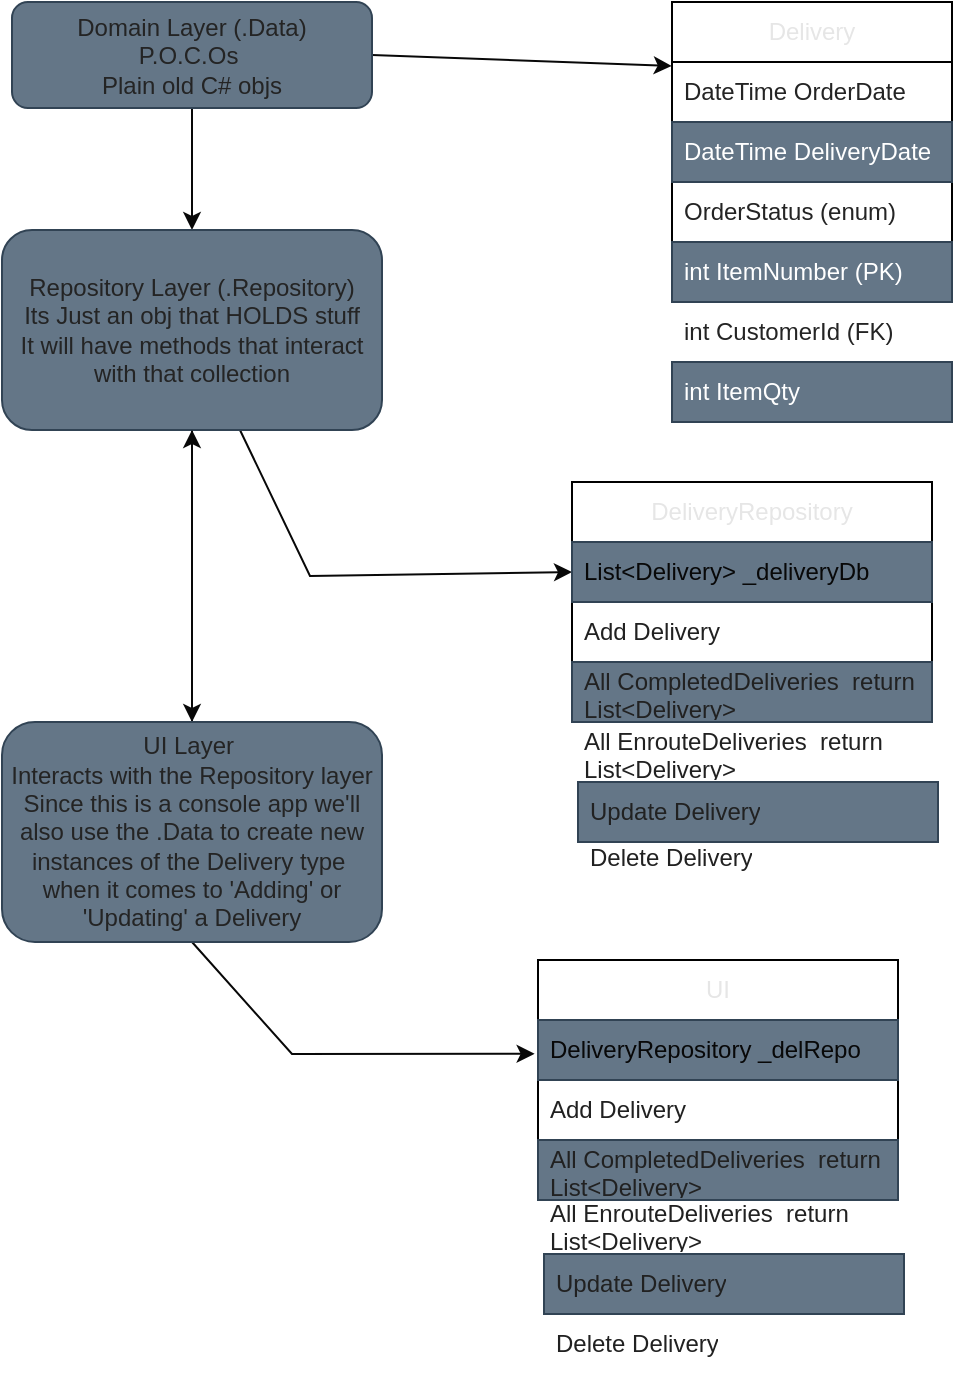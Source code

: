 <mxfile>
    <diagram id="qfxDPEYQZjE9dVqXNwLH" name="Page-1">
        <mxGraphModel dx="750" dy="724" grid="0" gridSize="10" guides="1" tooltips="1" connect="1" arrows="1" fold="1" page="1" pageScale="1" pageWidth="850" pageHeight="1100" background="#ffffff" math="0" shadow="0">
            <root>
                <mxCell id="0"/>
                <mxCell id="1" parent="0"/>
                <mxCell id="11" style="edgeStyle=none;html=1;exitX=1;exitY=0.5;exitDx=0;exitDy=0;entryX=-0.001;entryY=0.067;entryDx=0;entryDy=0;entryPerimeter=0;fontColor=#E6E6E6;strokeColor=#080808;" edge="1" parent="1" source="2" target="4">
                    <mxGeometry relative="1" as="geometry"/>
                </mxCell>
                <mxCell id="22" style="edgeStyle=none;html=1;strokeColor=#080808;fontColor=#212121;entryX=0.5;entryY=0;entryDx=0;entryDy=0;" edge="1" parent="1" source="2" target="12">
                    <mxGeometry relative="1" as="geometry">
                        <mxPoint x="110" y="133.671" as="targetPoint"/>
                    </mxGeometry>
                </mxCell>
                <mxCell id="2" value="&lt;font color=&quot;#242424&quot;&gt;Domain Layer (.Data)&lt;br&gt;P.O.C.Os&amp;nbsp;&lt;br&gt;Plain old C# objs&lt;br&gt;&lt;/font&gt;" style="rounded=1;whiteSpace=wrap;html=1;fillColor=#647687;fontColor=#ffffff;strokeColor=#314354;" vertex="1" parent="1">
                    <mxGeometry x="20" y="60" width="180" height="53" as="geometry"/>
                </mxCell>
                <mxCell id="3" value="&lt;font color=&quot;#e6e6e6&quot;&gt;Delivery&lt;/font&gt;" style="swimlane;fontStyle=0;childLayout=stackLayout;horizontal=1;startSize=30;horizontalStack=0;resizeParent=1;resizeParentMax=0;resizeLast=0;collapsible=1;marginBottom=0;whiteSpace=wrap;html=1;fontColor=#242424;" vertex="1" parent="1">
                    <mxGeometry x="350" y="60" width="140" height="120" as="geometry"/>
                </mxCell>
                <mxCell id="4" value="DateTime OrderDate" style="text;strokeColor=none;fillColor=none;align=left;verticalAlign=middle;spacingLeft=4;spacingRight=4;overflow=hidden;points=[[0,0.5],[1,0.5]];portConstraint=eastwest;rotatable=0;whiteSpace=wrap;html=1;fontColor=#242424;" vertex="1" parent="3">
                    <mxGeometry y="30" width="140" height="30" as="geometry"/>
                </mxCell>
                <mxCell id="7" value="DateTime DeliveryDate" style="text;strokeColor=#314354;fillColor=#647687;align=left;verticalAlign=middle;spacingLeft=4;spacingRight=4;overflow=hidden;points=[[0,0.5],[1,0.5]];portConstraint=eastwest;rotatable=0;whiteSpace=wrap;html=1;fontColor=#ffffff;" vertex="1" parent="3">
                    <mxGeometry y="60" width="140" height="30" as="geometry"/>
                </mxCell>
                <mxCell id="6" value="OrderStatus (enum)" style="text;strokeColor=none;fillColor=none;align=left;verticalAlign=middle;spacingLeft=4;spacingRight=4;overflow=hidden;points=[[0,0.5],[1,0.5]];portConstraint=eastwest;rotatable=0;whiteSpace=wrap;html=1;fontColor=#242424;" vertex="1" parent="3">
                    <mxGeometry y="90" width="140" height="30" as="geometry"/>
                </mxCell>
                <mxCell id="8" value="int ItemNumber (PK)" style="text;strokeColor=#314354;fillColor=#647687;align=left;verticalAlign=middle;spacingLeft=4;spacingRight=4;overflow=hidden;points=[[0,0.5],[1,0.5]];portConstraint=eastwest;rotatable=0;whiteSpace=wrap;html=1;fontColor=#ffffff;" vertex="1" parent="1">
                    <mxGeometry x="350" y="180" width="140" height="30" as="geometry"/>
                </mxCell>
                <mxCell id="9" value="int CustomerId (FK)" style="text;strokeColor=none;fillColor=none;align=left;verticalAlign=middle;spacingLeft=4;spacingRight=4;overflow=hidden;points=[[0,0.5],[1,0.5]];portConstraint=eastwest;rotatable=0;whiteSpace=wrap;html=1;fontColor=#242424;" vertex="1" parent="1">
                    <mxGeometry x="350" y="210" width="140" height="30" as="geometry"/>
                </mxCell>
                <mxCell id="10" value="int ItemQty" style="text;strokeColor=#314354;fillColor=#647687;align=left;verticalAlign=middle;spacingLeft=4;spacingRight=4;overflow=hidden;points=[[0,0.5],[1,0.5]];portConstraint=eastwest;rotatable=0;whiteSpace=wrap;html=1;fontColor=#ffffff;" vertex="1" parent="1">
                    <mxGeometry x="350" y="240" width="140" height="30" as="geometry"/>
                </mxCell>
                <mxCell id="23" style="edgeStyle=none;html=1;entryX=0;entryY=0.5;entryDx=0;entryDy=0;strokeColor=#080808;fontColor=#212121;rounded=0;" edge="1" parent="1" source="12" target="14">
                    <mxGeometry relative="1" as="geometry">
                        <Array as="points">
                            <mxPoint x="169" y="347"/>
                        </Array>
                    </mxGeometry>
                </mxCell>
                <mxCell id="25" style="edgeStyle=none;rounded=0;html=1;entryX=0.5;entryY=0;entryDx=0;entryDy=0;strokeColor=#080808;fontColor=#212121;" edge="1" parent="1" source="12" target="24">
                    <mxGeometry relative="1" as="geometry"/>
                </mxCell>
                <mxCell id="12" value="&lt;font color=&quot;#242424&quot;&gt;Repository Layer (.Repository)&lt;br&gt;Its Just an obj that HOLDS stuff&lt;br&gt;It will have methods that interact with that collection&lt;br&gt;&lt;/font&gt;" style="rounded=1;whiteSpace=wrap;html=1;fillColor=#647687;fontColor=#ffffff;strokeColor=#314354;" vertex="1" parent="1">
                    <mxGeometry x="15" y="174" width="190" height="100" as="geometry"/>
                </mxCell>
                <mxCell id="13" value="DeliveryRepository" style="swimlane;fontStyle=0;childLayout=stackLayout;horizontal=1;startSize=30;horizontalStack=0;resizeParent=1;resizeParentMax=0;resizeLast=0;collapsible=1;marginBottom=0;whiteSpace=wrap;html=1;fontColor=#E6E6E6;" vertex="1" parent="1">
                    <mxGeometry x="300" y="300" width="180" height="120" as="geometry"/>
                </mxCell>
                <mxCell id="14" value="&lt;font color=&quot;#080808&quot;&gt;List&amp;lt;Delivery&amp;gt; _deliveryDb&lt;/font&gt;" style="text;strokeColor=#314354;fillColor=#647687;align=left;verticalAlign=middle;spacingLeft=4;spacingRight=4;overflow=hidden;points=[[0,0.5],[1,0.5]];portConstraint=eastwest;rotatable=0;whiteSpace=wrap;html=1;fontColor=#ffffff;" vertex="1" parent="13">
                    <mxGeometry y="30" width="180" height="30" as="geometry"/>
                </mxCell>
                <mxCell id="15" value="&lt;span style=&quot;color: rgb(33, 33, 33);&quot;&gt;Add Delivery&lt;/span&gt;" style="text;strokeColor=none;fillColor=none;align=left;verticalAlign=middle;spacingLeft=4;spacingRight=4;overflow=hidden;points=[[0,0.5],[1,0.5]];portConstraint=eastwest;rotatable=0;whiteSpace=wrap;html=1;fontColor=#E6E6E6;" vertex="1" parent="13">
                    <mxGeometry y="60" width="180" height="30" as="geometry"/>
                </mxCell>
                <mxCell id="17" value="&lt;span style=&quot;color: rgb(33, 33, 33);&quot;&gt;All CompletedDeliveries&amp;nbsp; return List&amp;lt;Delivery&amp;gt;&lt;/span&gt;" style="text;strokeColor=#314354;fillColor=#647687;align=left;verticalAlign=middle;spacingLeft=4;spacingRight=4;overflow=hidden;points=[[0,0.5],[1,0.5]];portConstraint=eastwest;rotatable=0;whiteSpace=wrap;html=1;fontColor=#ffffff;" vertex="1" parent="13">
                    <mxGeometry y="90" width="180" height="30" as="geometry"/>
                </mxCell>
                <mxCell id="18" value="&lt;span style=&quot;color: rgb(33, 33, 33);&quot;&gt;All EnrouteDeliveries&amp;nbsp; return List&amp;lt;Delivery&amp;gt;&lt;/span&gt;" style="text;strokeColor=none;fillColor=none;align=left;verticalAlign=middle;spacingLeft=4;spacingRight=4;overflow=hidden;points=[[0,0.5],[1,0.5]];portConstraint=eastwest;rotatable=0;whiteSpace=wrap;html=1;fontColor=#E6E6E6;" vertex="1" parent="1">
                    <mxGeometry x="300" y="420" width="180" height="30" as="geometry"/>
                </mxCell>
                <mxCell id="20" value="&lt;span style=&quot;color: rgb(33, 33, 33);&quot;&gt;Update Delivery&lt;/span&gt;&lt;span style=&quot;color: rgba(0, 0, 0, 0); font-family: monospace; font-size: 0px;&quot;&gt;%3CmxGraphModel%3E%3Croot%3E%3CmxCell%20id%3D%220%22%2F%3E%3CmxCell%20id%3D%221%22%20parent%3D%220%22%2F%3E%3CmxCell%20id%3D%222%22%20value%3D%22%26lt%3Bspan%20style%3D%26quot%3Bcolor%3A%20rgb(33%2C%2033%2C%2033)%3B%26quot%3B%26gt%3BAll%20EnrouteDeliveries%26amp%3Bnbsp%3B%20return%20List%26amp%3Blt%3BDelivery%26amp%3Bgt%3B%26lt%3B%2Fspan%26gt%3B%22%20style%3D%22text%3BstrokeColor%3Dnone%3BfillColor%3Dnone%3Balign%3Dleft%3BverticalAlign%3Dmiddle%3BspacingLeft%3D4%3BspacingRight%3D4%3Boverflow%3Dhidden%3Bpoints%3D%5B%5B0%2C0.5%5D%2C%5B1%2C0.5%5D%5D%3BportConstraint%3Deastwest%3Brotatable%3D0%3BwhiteSpace%3Dwrap%3Bhtml%3D1%3BfontColor%3D%23E6E6E6%3B%22%20vertex%3D%221%22%20parent%3D%221%22%3E%3CmxGeometry%20x%3D%22300%22%20y%3D%22420%22%20width%3D%22180%22%20height%3D%2230%22%20as%3D%22geometry%22%2F%3E%3C%2FmxCell%3E%3C%2Froot%3E%3C%2FmxGraphModel%3E&lt;/span&gt;&lt;span style=&quot;color: rgb(33, 33, 33);&quot;&gt;&lt;br&gt;&lt;/span&gt;" style="text;strokeColor=#314354;fillColor=#647687;align=left;verticalAlign=middle;spacingLeft=4;spacingRight=4;overflow=hidden;points=[[0,0.5],[1,0.5]];portConstraint=eastwest;rotatable=0;whiteSpace=wrap;html=1;fontColor=#ffffff;" vertex="1" parent="1">
                    <mxGeometry x="303" y="450" width="180" height="30" as="geometry"/>
                </mxCell>
                <mxCell id="21" value="&lt;span style=&quot;color: rgb(33, 33, 33);&quot;&gt;Delete Delivery&lt;/span&gt;&lt;span style=&quot;color: rgba(0, 0, 0, 0); font-family: monospace; font-size: 0px;&quot;&gt;%3CmxGraphModel%3E%3Croot%3E%3CmxCell%20id%3D%220%22%2F%3E%3CmxCell%20id%3D%221%22%20parent%3D%220%22%2F%3E%3CmxCell%20id%3D%222%22%20value%3D%22%26lt%3Bspan%20style%3D%26quot%3Bcolor%3A%20rgb(33%2C%2033%2C%2033)%3B%26quot%3B%26gt%3BAll%20EnrouteDeliveries%26amp%3Bnbsp%3B%20return%20List%26amp%3Blt%3BDelivery%26amp%3Bgt%3B%26lt%3B%2Fspan%26gt%3B%22%20style%3D%22text%3BstrokeColor%3Dnone%3BfillColor%3Dnone%3Balign%3Dleft%3BverticalAlign%3Dmiddle%3BspacingLeft%3D4%3BspacingRight%3D4%3Boverflow%3Dhidden%3Bpoints%3D%5B%5B0%2C0.5%5D%2C%5B1%2C0.5%5D%5D%3BportConstraint%3Deastwest%3Brotatable%3D0%3BwhiteSpace%3Dwrap%3Bhtml%3D1%3BfontColor%3D%23E6E6E6%3B%22%20vertex%3D%221%22%20parent%3D%221%22%3E%3CmxGeometry%20x%3D%22300%22%20y%3D%22420%22%20width%3D%22180%22%20height%3D%2230%22%20as%3D%22geometry%22%2F%3E%3C%2FmxCell%3E%3C%2Froot%3E%3C%2FmxGraphModel%3E&lt;/span&gt;&lt;span style=&quot;color: rgb(33, 33, 33);&quot;&gt;&lt;br&gt;&lt;/span&gt;" style="text;strokeColor=none;fillColor=none;align=left;verticalAlign=middle;spacingLeft=4;spacingRight=4;overflow=hidden;points=[[0,0.5],[1,0.5]];portConstraint=eastwest;rotatable=0;whiteSpace=wrap;html=1;fontColor=#E6E6E6;" vertex="1" parent="1">
                    <mxGeometry x="303" y="473" width="180" height="30" as="geometry"/>
                </mxCell>
                <mxCell id="30" style="edgeStyle=none;rounded=0;html=1;exitX=0.5;exitY=0;exitDx=0;exitDy=0;entryX=0.5;entryY=1;entryDx=0;entryDy=0;strokeColor=#080808;fontColor=#212121;" edge="1" parent="1" source="24" target="12">
                    <mxGeometry relative="1" as="geometry"/>
                </mxCell>
                <mxCell id="32" style="edgeStyle=none;rounded=0;html=1;exitX=0.5;exitY=1;exitDx=0;exitDy=0;strokeColor=#080808;fontColor=#212121;" edge="1" parent="1" source="24">
                    <mxGeometry relative="1" as="geometry">
                        <mxPoint x="281.315" y="585.887" as="targetPoint"/>
                        <Array as="points">
                            <mxPoint x="160" y="586"/>
                        </Array>
                    </mxGeometry>
                </mxCell>
                <mxCell id="24" value="&lt;font color=&quot;#242424&quot;&gt;UI Layer&amp;nbsp;&lt;br&gt;Interacts with the Repository layer&lt;br&gt;Since this is a console app we'll also use the .Data to create new instances of the Delivery type&amp;nbsp;&lt;br&gt;when it comes to 'Adding' or 'Updating' a Delivery&lt;br&gt;&lt;/font&gt;" style="rounded=1;whiteSpace=wrap;html=1;fillColor=#647687;fontColor=#ffffff;strokeColor=#314354;" vertex="1" parent="1">
                    <mxGeometry x="15" y="420" width="190" height="110" as="geometry"/>
                </mxCell>
                <mxCell id="26" value="UI" style="swimlane;fontStyle=0;childLayout=stackLayout;horizontal=1;startSize=30;horizontalStack=0;resizeParent=1;resizeParentMax=0;resizeLast=0;collapsible=1;marginBottom=0;whiteSpace=wrap;html=1;fontColor=#E6E6E6;" vertex="1" parent="1">
                    <mxGeometry x="283" y="539" width="180" height="120" as="geometry"/>
                </mxCell>
                <mxCell id="27" value="&lt;font color=&quot;#080808&quot;&gt;DeliveryRepository _delRepo&lt;/font&gt;" style="text;strokeColor=#314354;fillColor=#647687;align=left;verticalAlign=middle;spacingLeft=4;spacingRight=4;overflow=hidden;points=[[0,0.5],[1,0.5]];portConstraint=eastwest;rotatable=0;whiteSpace=wrap;html=1;fontColor=#ffffff;" vertex="1" parent="26">
                    <mxGeometry y="30" width="180" height="30" as="geometry"/>
                </mxCell>
                <mxCell id="28" value="&lt;span style=&quot;color: rgb(33, 33, 33);&quot;&gt;Add Delivery&lt;/span&gt;" style="text;strokeColor=none;fillColor=none;align=left;verticalAlign=middle;spacingLeft=4;spacingRight=4;overflow=hidden;points=[[0,0.5],[1,0.5]];portConstraint=eastwest;rotatable=0;whiteSpace=wrap;html=1;fontColor=#E6E6E6;" vertex="1" parent="26">
                    <mxGeometry y="60" width="180" height="30" as="geometry"/>
                </mxCell>
                <mxCell id="29" value="&lt;span style=&quot;color: rgb(33, 33, 33);&quot;&gt;All CompletedDeliveries&amp;nbsp; return List&amp;lt;Delivery&amp;gt;&lt;/span&gt;" style="text;strokeColor=#314354;fillColor=#647687;align=left;verticalAlign=middle;spacingLeft=4;spacingRight=4;overflow=hidden;points=[[0,0.5],[1,0.5]];portConstraint=eastwest;rotatable=0;whiteSpace=wrap;html=1;fontColor=#ffffff;" vertex="1" parent="26">
                    <mxGeometry y="90" width="180" height="30" as="geometry"/>
                </mxCell>
                <mxCell id="33" value="&lt;span style=&quot;color: rgb(33, 33, 33);&quot;&gt;All EnrouteDeliveries&amp;nbsp; return List&amp;lt;Delivery&amp;gt;&lt;/span&gt;" style="text;strokeColor=none;fillColor=none;align=left;verticalAlign=middle;spacingLeft=4;spacingRight=4;overflow=hidden;points=[[0,0.5],[1,0.5]];portConstraint=eastwest;rotatable=0;whiteSpace=wrap;html=1;fontColor=#E6E6E6;" vertex="1" parent="1">
                    <mxGeometry x="283" y="656" width="180" height="30" as="geometry"/>
                </mxCell>
                <mxCell id="34" value="&lt;span style=&quot;color: rgb(33, 33, 33);&quot;&gt;Update Delivery&lt;/span&gt;&lt;span style=&quot;color: rgba(0, 0, 0, 0); font-family: monospace; font-size: 0px;&quot;&gt;%3CmxGraphModel%3E%3Croot%3E%3CmxCell%20id%3D%220%22%2F%3E%3CmxCell%20id%3D%221%22%20parent%3D%220%22%2F%3E%3CmxCell%20id%3D%222%22%20value%3D%22%26lt%3Bspan%20style%3D%26quot%3Bcolor%3A%20rgb(33%2C%2033%2C%2033)%3B%26quot%3B%26gt%3BAll%20EnrouteDeliveries%26amp%3Bnbsp%3B%20return%20List%26amp%3Blt%3BDelivery%26amp%3Bgt%3B%26lt%3B%2Fspan%26gt%3B%22%20style%3D%22text%3BstrokeColor%3Dnone%3BfillColor%3Dnone%3Balign%3Dleft%3BverticalAlign%3Dmiddle%3BspacingLeft%3D4%3BspacingRight%3D4%3Boverflow%3Dhidden%3Bpoints%3D%5B%5B0%2C0.5%5D%2C%5B1%2C0.5%5D%5D%3BportConstraint%3Deastwest%3Brotatable%3D0%3BwhiteSpace%3Dwrap%3Bhtml%3D1%3BfontColor%3D%23E6E6E6%3B%22%20vertex%3D%221%22%20parent%3D%221%22%3E%3CmxGeometry%20x%3D%22300%22%20y%3D%22420%22%20width%3D%22180%22%20height%3D%2230%22%20as%3D%22geometry%22%2F%3E%3C%2FmxCell%3E%3C%2Froot%3E%3C%2FmxGraphModel%3E&lt;/span&gt;&lt;span style=&quot;color: rgb(33, 33, 33);&quot;&gt;&lt;br&gt;&lt;/span&gt;" style="text;strokeColor=#314354;fillColor=#647687;align=left;verticalAlign=middle;spacingLeft=4;spacingRight=4;overflow=hidden;points=[[0,0.5],[1,0.5]];portConstraint=eastwest;rotatable=0;whiteSpace=wrap;html=1;fontColor=#ffffff;" vertex="1" parent="1">
                    <mxGeometry x="286" y="686" width="180" height="30" as="geometry"/>
                </mxCell>
                <mxCell id="35" value="&lt;span style=&quot;color: rgb(33, 33, 33);&quot;&gt;Delete Delivery&lt;/span&gt;&lt;span style=&quot;color: rgba(0, 0, 0, 0); font-family: monospace; font-size: 0px;&quot;&gt;%3CmxGraphModel%3E%3Croot%3E%3CmxCell%20id%3D%220%22%2F%3E%3CmxCell%20id%3D%221%22%20parent%3D%220%22%2F%3E%3CmxCell%20id%3D%222%22%20value%3D%22%26lt%3Bspan%20style%3D%26quot%3Bcolor%3A%20rgb(33%2C%2033%2C%2033)%3B%26quot%3B%26gt%3BAll%20EnrouteDeliveries%26amp%3Bnbsp%3B%20return%20List%26amp%3Blt%3BDelivery%26amp%3Bgt%3B%26lt%3B%2Fspan%26gt%3B%22%20style%3D%22text%3BstrokeColor%3Dnone%3BfillColor%3Dnone%3Balign%3Dleft%3BverticalAlign%3Dmiddle%3BspacingLeft%3D4%3BspacingRight%3D4%3Boverflow%3Dhidden%3Bpoints%3D%5B%5B0%2C0.5%5D%2C%5B1%2C0.5%5D%5D%3BportConstraint%3Deastwest%3Brotatable%3D0%3BwhiteSpace%3Dwrap%3Bhtml%3D1%3BfontColor%3D%23E6E6E6%3B%22%20vertex%3D%221%22%20parent%3D%221%22%3E%3CmxGeometry%20x%3D%22300%22%20y%3D%22420%22%20width%3D%22180%22%20height%3D%2230%22%20as%3D%22geometry%22%2F%3E%3C%2FmxCell%3E%3C%2Froot%3E%3C%2FmxGraphModel%3E&lt;/span&gt;&lt;span style=&quot;color: rgb(33, 33, 33);&quot;&gt;&lt;br&gt;&lt;/span&gt;" style="text;strokeColor=none;fillColor=none;align=left;verticalAlign=middle;spacingLeft=4;spacingRight=4;overflow=hidden;points=[[0,0.5],[1,0.5]];portConstraint=eastwest;rotatable=0;whiteSpace=wrap;html=1;fontColor=#E6E6E6;" vertex="1" parent="1">
                    <mxGeometry x="286" y="716" width="180" height="30" as="geometry"/>
                </mxCell>
            </root>
        </mxGraphModel>
    </diagram>
</mxfile>